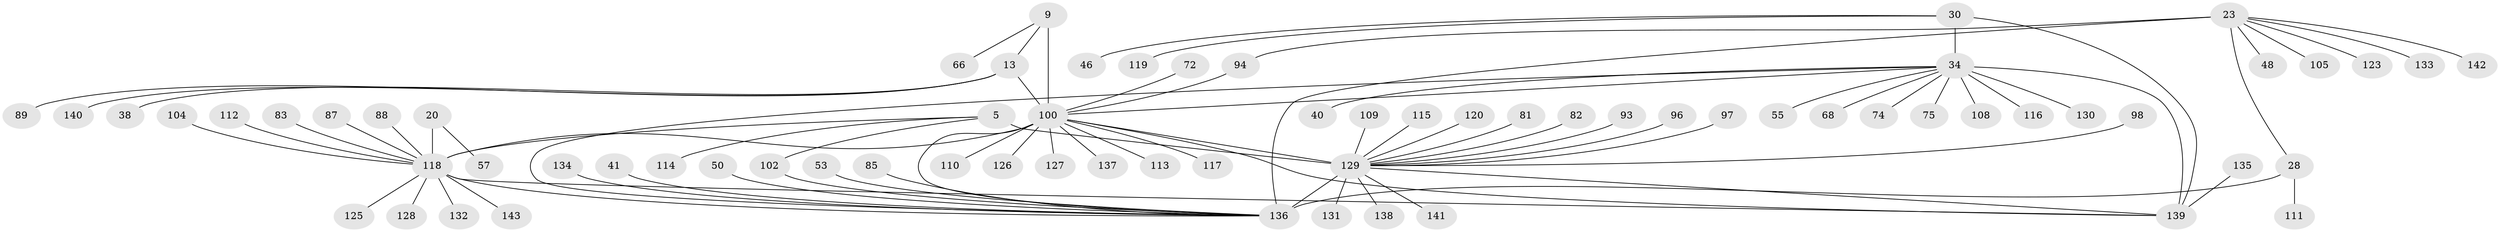 // original degree distribution, {9: 0.04895104895104895, 8: 0.04195804195804196, 19: 0.006993006993006993, 7: 0.03496503496503497, 12: 0.04895104895104895, 6: 0.027972027972027972, 14: 0.006993006993006993, 11: 0.013986013986013986, 10: 0.013986013986013986, 1: 0.5804195804195804, 2: 0.1258741258741259, 4: 0.006993006993006993, 3: 0.03496503496503497, 5: 0.006993006993006993}
// Generated by graph-tools (version 1.1) at 2025/55/03/09/25 04:55:36]
// undirected, 71 vertices, 82 edges
graph export_dot {
graph [start="1"]
  node [color=gray90,style=filled];
  5 [super="+2"];
  9 [super="+8"];
  13 [super="+10"];
  20 [super="+15"];
  23 [super="+22"];
  28 [super="+25"];
  30 [super="+29"];
  34 [super="+31+33"];
  38;
  40;
  41;
  46;
  48;
  50;
  53;
  55;
  57;
  66;
  68;
  72;
  74;
  75;
  81;
  82;
  83;
  85 [super="+70"];
  87;
  88 [super="+44+69+84"];
  89;
  93;
  94 [super="+54"];
  96;
  97;
  98;
  100 [super="+14+37+47+52+60"];
  102;
  104;
  105;
  108 [super="+51"];
  109;
  110;
  111;
  112;
  113 [super="+107"];
  114 [super="+90+91"];
  115;
  116;
  117;
  118 [super="+106+36+59+64+71+79"];
  119 [super="+86"];
  120;
  123;
  125;
  126 [super="+121"];
  127;
  128 [super="+124"];
  129 [super="+65+67+77+4+49+78"];
  130;
  131;
  132;
  133;
  134;
  135;
  136 [super="+101+45+26+27"];
  137;
  138 [super="+122"];
  139 [super="+99+35+76"];
  140;
  141;
  142;
  143;
  5 -- 102;
  5 -- 114;
  5 -- 118;
  5 -- 129 [weight=10];
  9 -- 13 [weight=4];
  9 -- 66;
  9 -- 100 [weight=6];
  13 -- 38;
  13 -- 89;
  13 -- 140;
  13 -- 100 [weight=6];
  20 -- 57;
  20 -- 118 [weight=10];
  23 -- 28 [weight=4];
  23 -- 123;
  23 -- 142;
  23 -- 133;
  23 -- 105;
  23 -- 48;
  23 -- 94;
  23 -- 136 [weight=6];
  28 -- 111;
  28 -- 136 [weight=6];
  30 -- 34 [weight=8];
  30 -- 46;
  30 -- 119;
  30 -- 139 [weight=2];
  34 -- 68;
  34 -- 130;
  34 -- 74;
  34 -- 55;
  34 -- 108;
  34 -- 100 [weight=2];
  34 -- 40;
  34 -- 136;
  34 -- 75;
  34 -- 139 [weight=5];
  34 -- 116;
  41 -- 136;
  50 -- 136;
  53 -- 136;
  72 -- 100;
  81 -- 129;
  82 -- 129;
  83 -- 118;
  85 -- 136;
  87 -- 118;
  88 -- 118;
  93 -- 129;
  94 -- 100;
  96 -- 129;
  97 -- 129;
  98 -- 129;
  100 -- 136 [weight=2];
  100 -- 137;
  100 -- 139;
  100 -- 110;
  100 -- 113;
  100 -- 117;
  100 -- 118 [weight=2];
  100 -- 126;
  100 -- 127;
  100 -- 129;
  102 -- 136;
  104 -- 118;
  109 -- 129;
  112 -- 118;
  115 -- 129;
  118 -- 128;
  118 -- 132;
  118 -- 136 [weight=3];
  118 -- 139;
  118 -- 143;
  118 -- 125;
  120 -- 129;
  129 -- 136 [weight=2];
  129 -- 138;
  129 -- 139 [weight=3];
  129 -- 141;
  129 -- 131;
  134 -- 136;
  135 -- 139;
}
